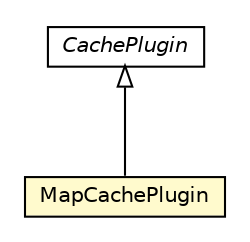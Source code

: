 #!/usr/local/bin/dot
#
# Class diagram 
# Generated by UMLGraph version R5_6-24-gf6e263 (http://www.umlgraph.org/)
#

digraph G {
	edge [fontname="Helvetica",fontsize=10,labelfontname="Helvetica",labelfontsize=10];
	node [fontname="Helvetica",fontsize=10,shape=plaintext];
	nodesep=0.25;
	ranksep=0.5;
	// org.qiweb.api.cache.CachePlugin
	c18339 [label=<<table title="org.qiweb.api.cache.CachePlugin" border="0" cellborder="1" cellspacing="0" cellpadding="2" port="p" href="../../api/cache/CachePlugin.html">
		<tr><td><table border="0" cellspacing="0" cellpadding="1">
<tr><td align="center" balign="center"><font face="Helvetica-Oblique"> CachePlugin </font></td></tr>
		</table></td></tr>
		</table>>, URL="../../api/cache/CachePlugin.html", fontname="Helvetica", fontcolor="black", fontsize=10.0];
	// org.qiweb.spi.cache.MapCachePlugin
	c18469 [label=<<table title="org.qiweb.spi.cache.MapCachePlugin" border="0" cellborder="1" cellspacing="0" cellpadding="2" port="p" bgcolor="lemonChiffon" href="./MapCachePlugin.html">
		<tr><td><table border="0" cellspacing="0" cellpadding="1">
<tr><td align="center" balign="center"> MapCachePlugin </td></tr>
		</table></td></tr>
		</table>>, URL="./MapCachePlugin.html", fontname="Helvetica", fontcolor="black", fontsize=10.0];
	//org.qiweb.spi.cache.MapCachePlugin extends org.qiweb.api.cache.CachePlugin
	c18339:p -> c18469:p [dir=back,arrowtail=empty];
}

